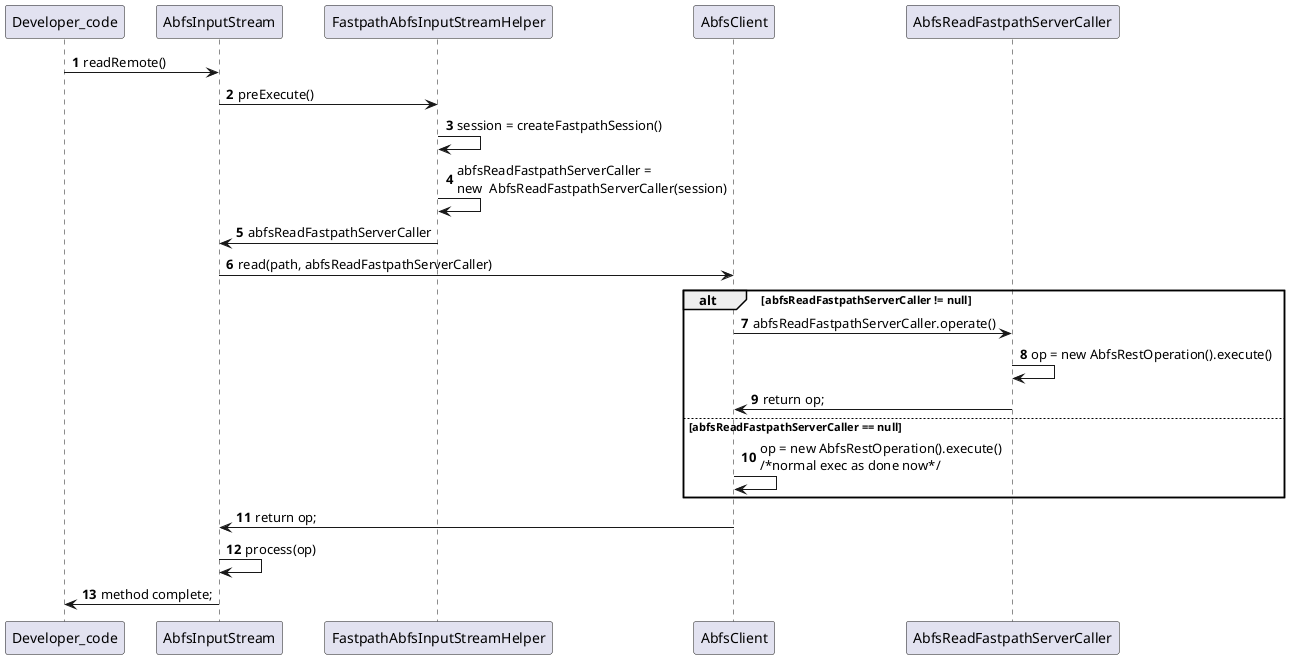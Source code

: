 @startuml
'https://plantuml.com/sequence-diagram

autonumber
Developer_code -> AbfsInputStream : readRemote()
AbfsInputStream -> FastpathAbfsInputStreamHelper : preExecute()
FastpathAbfsInputStreamHelper -> FastpathAbfsInputStreamHelper: session = createFastpathSession()
FastpathAbfsInputStreamHelper -> FastpathAbfsInputStreamHelper:abfsReadFastpathServerCaller = \nnew  AbfsReadFastpathServerCaller(session)
FastpathAbfsInputStreamHelper -> AbfsInputStream : abfsReadFastpathServerCaller
AbfsInputStream -> AbfsClient : read(path, abfsReadFastpathServerCaller)
alt abfsReadFastpathServerCaller != null
AbfsClient -> AbfsReadFastpathServerCaller: abfsReadFastpathServerCaller.operate()
AbfsReadFastpathServerCaller -> AbfsReadFastpathServerCaller: op = new AbfsRestOperation().execute()
AbfsReadFastpathServerCaller -> AbfsClient : return op;
else abfsReadFastpathServerCaller == null
AbfsClient -> AbfsClient : op = new AbfsRestOperation().execute()\n/*normal exec as done now*/
end
AbfsClient -> AbfsInputStream : return op;
AbfsInputStream -> AbfsInputStream: process(op)
AbfsInputStream -> Developer_code: method complete;
@enduml